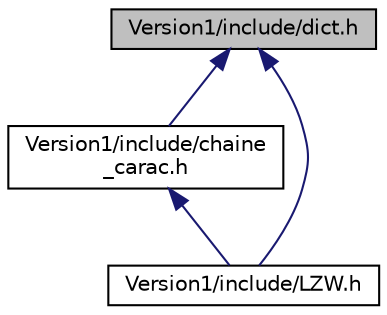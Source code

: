 digraph "Version1/include/dict.h"
{
  edge [fontname="Helvetica",fontsize="10",labelfontname="Helvetica",labelfontsize="10"];
  node [fontname="Helvetica",fontsize="10",shape=record];
  Node1 [label="Version1/include/dict.h",height=0.2,width=0.4,color="black", fillcolor="grey75", style="filled", fontcolor="black"];
  Node1 -> Node2 [dir="back",color="midnightblue",fontsize="10",style="solid",fontname="Helvetica"];
  Node2 [label="Version1/include/chaine\l_carac.h",height=0.2,width=0.4,color="black", fillcolor="white", style="filled",URL="$_version1_2include_2chaine__carac_8h.html"];
  Node2 -> Node3 [dir="back",color="midnightblue",fontsize="10",style="solid",fontname="Helvetica"];
  Node3 [label="Version1/include/LZW.h",height=0.2,width=0.4,color="black", fillcolor="white", style="filled",URL="$_version1_2include_2_l_z_w_8h.html"];
  Node1 -> Node3 [dir="back",color="midnightblue",fontsize="10",style="solid",fontname="Helvetica"];
}
